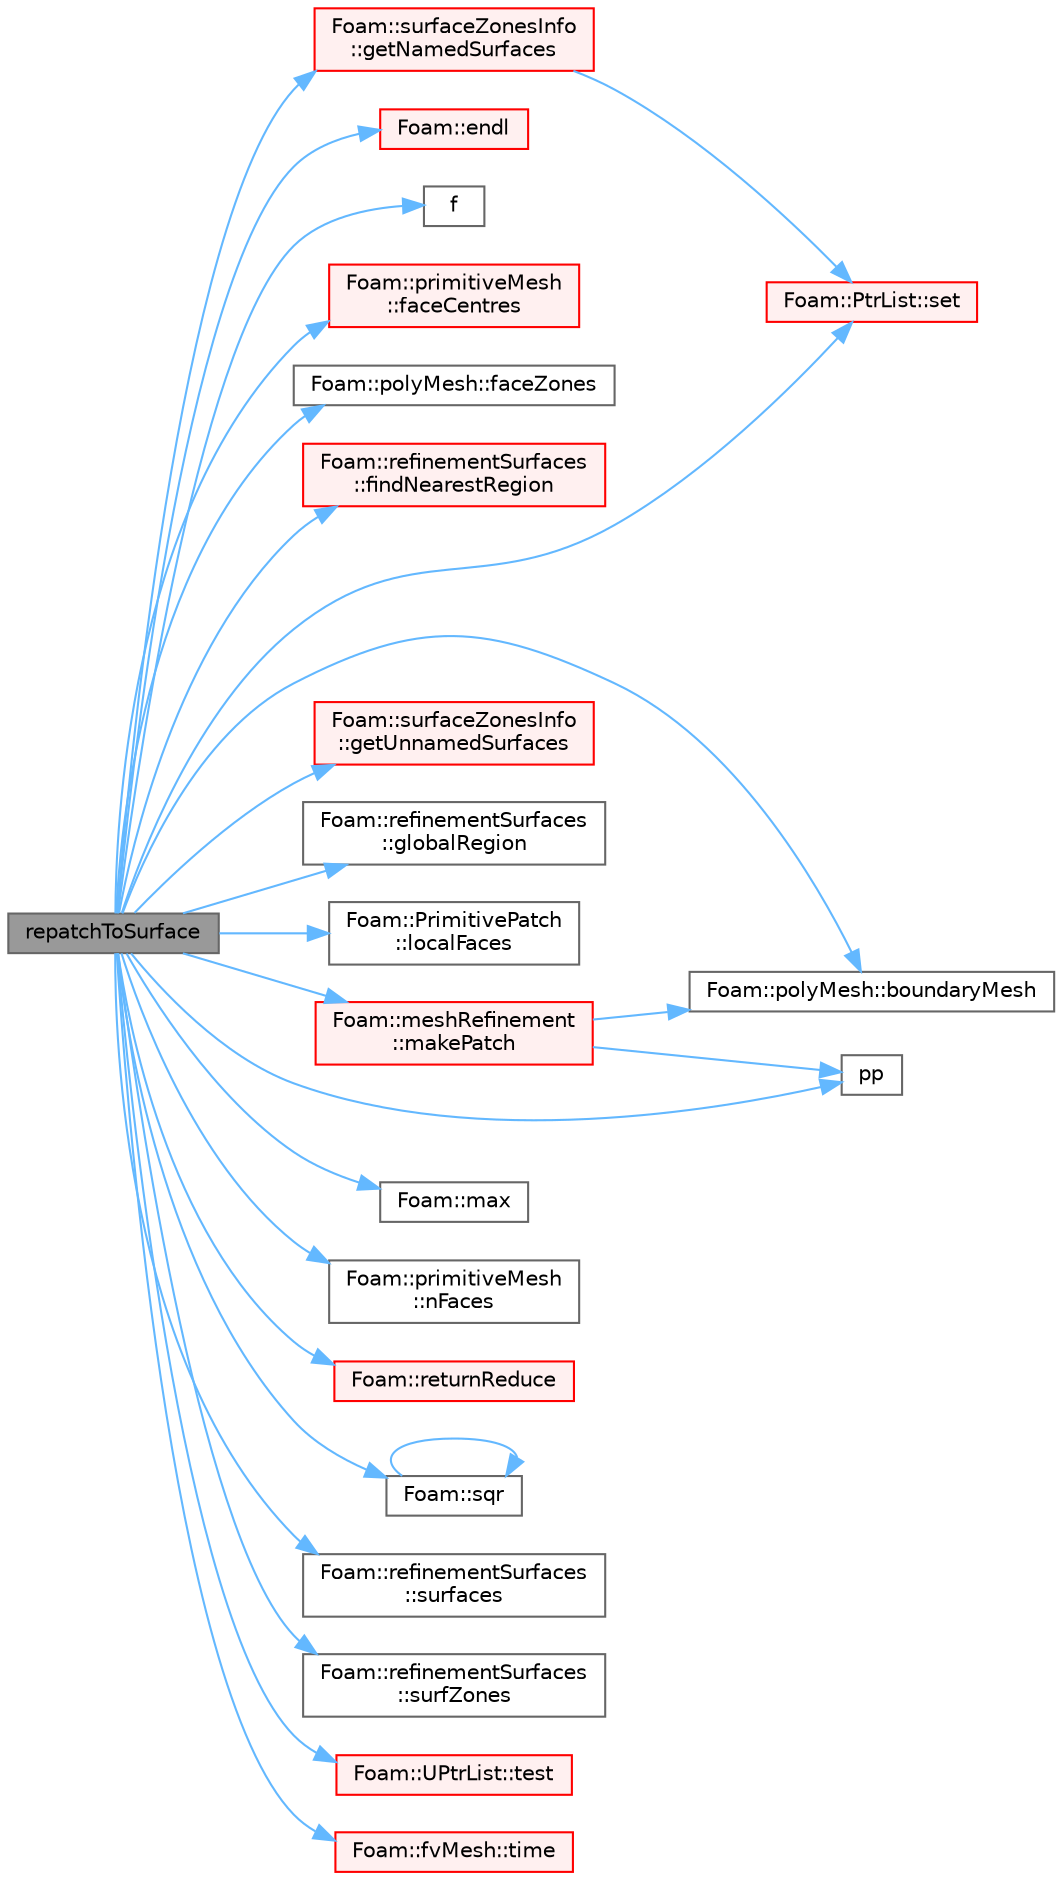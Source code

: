 digraph "repatchToSurface"
{
 // LATEX_PDF_SIZE
  bgcolor="transparent";
  edge [fontname=Helvetica,fontsize=10,labelfontname=Helvetica,labelfontsize=10];
  node [fontname=Helvetica,fontsize=10,shape=box,height=0.2,width=0.4];
  rankdir="LR";
  Node1 [id="Node000001",label="repatchToSurface",height=0.2,width=0.4,color="gray40", fillcolor="grey60", style="filled", fontcolor="black",tooltip=" "];
  Node1 -> Node2 [id="edge1_Node000001_Node000002",color="steelblue1",style="solid",tooltip=" "];
  Node2 [id="Node000002",label="Foam::polyMesh::boundaryMesh",height=0.2,width=0.4,color="grey40", fillcolor="white", style="filled",URL="$classFoam_1_1polyMesh.html#a02c4e324237bfa4eabeec487c0a011a0",tooltip=" "];
  Node1 -> Node3 [id="edge2_Node000001_Node000003",color="steelblue1",style="solid",tooltip=" "];
  Node3 [id="Node000003",label="Foam::endl",height=0.2,width=0.4,color="red", fillcolor="#FFF0F0", style="filled",URL="$namespaceFoam.html#a7d5eca45a323264dc5fe811500ebda47",tooltip=" "];
  Node1 -> Node7 [id="edge3_Node000001_Node000007",color="steelblue1",style="solid",tooltip=" "];
  Node7 [id="Node000007",label="f",height=0.2,width=0.4,color="grey40", fillcolor="white", style="filled",URL="$readKivaGrid_8H.html#a888be93833ac7a23170555c69c690288",tooltip=" "];
  Node1 -> Node8 [id="edge4_Node000001_Node000008",color="steelblue1",style="solid",tooltip=" "];
  Node8 [id="Node000008",label="Foam::primitiveMesh\l::faceCentres",height=0.2,width=0.4,color="red", fillcolor="#FFF0F0", style="filled",URL="$classFoam_1_1primitiveMesh.html#a3319847c9ee813a5398d011b08de25a4",tooltip=" "];
  Node1 -> Node10 [id="edge5_Node000001_Node000010",color="steelblue1",style="solid",tooltip=" "];
  Node10 [id="Node000010",label="Foam::polyMesh::faceZones",height=0.2,width=0.4,color="grey40", fillcolor="white", style="filled",URL="$classFoam_1_1polyMesh.html#a091fab9ec32116ddc2f5fb0a802306bc",tooltip=" "];
  Node1 -> Node11 [id="edge6_Node000001_Node000011",color="steelblue1",style="solid",tooltip=" "];
  Node11 [id="Node000011",label="Foam::refinementSurfaces\l::findNearestRegion",height=0.2,width=0.4,color="red", fillcolor="#FFF0F0", style="filled",URL="$classFoam_1_1refinementSurfaces.html#a80e23a2f389ab4ce2d741d30fa067985",tooltip=" "];
  Node1 -> Node22 [id="edge7_Node000001_Node000022",color="steelblue1",style="solid",tooltip=" "];
  Node22 [id="Node000022",label="Foam::surfaceZonesInfo\l::getNamedSurfaces",height=0.2,width=0.4,color="red", fillcolor="#FFF0F0", style="filled",URL="$classFoam_1_1surfaceZonesInfo.html#a59d8871cd9c916017046af1f0a57c60f",tooltip=" "];
  Node22 -> Node23 [id="edge8_Node000022_Node000023",color="steelblue1",style="solid",tooltip=" "];
  Node23 [id="Node000023",label="Foam::PtrList::set",height=0.2,width=0.4,color="red", fillcolor="#FFF0F0", style="filled",URL="$classFoam_1_1PtrList.html#a0e0a32f842b05e1d69f10292dc27198a",tooltip=" "];
  Node1 -> Node26 [id="edge9_Node000001_Node000026",color="steelblue1",style="solid",tooltip=" "];
  Node26 [id="Node000026",label="Foam::surfaceZonesInfo\l::getUnnamedSurfaces",height=0.2,width=0.4,color="red", fillcolor="#FFF0F0", style="filled",URL="$classFoam_1_1surfaceZonesInfo.html#a1f8c08324d9ad320e759f30f23b2d151",tooltip=" "];
  Node1 -> Node27 [id="edge10_Node000001_Node000027",color="steelblue1",style="solid",tooltip=" "];
  Node27 [id="Node000027",label="Foam::refinementSurfaces\l::globalRegion",height=0.2,width=0.4,color="grey40", fillcolor="white", style="filled",URL="$classFoam_1_1refinementSurfaces.html#a69bb2125423b0015d3b44d9f5ae678eb",tooltip=" "];
  Node1 -> Node28 [id="edge11_Node000001_Node000028",color="steelblue1",style="solid",tooltip=" "];
  Node28 [id="Node000028",label="Foam::PrimitivePatch\l::localFaces",height=0.2,width=0.4,color="grey40", fillcolor="white", style="filled",URL="$classFoam_1_1PrimitivePatch.html#af2ae2d6addd6d71d8028effe59f6b2d0",tooltip=" "];
  Node1 -> Node29 [id="edge12_Node000001_Node000029",color="steelblue1",style="solid",tooltip=" "];
  Node29 [id="Node000029",label="Foam::meshRefinement\l::makePatch",height=0.2,width=0.4,color="red", fillcolor="#FFF0F0", style="filled",URL="$classFoam_1_1meshRefinement.html#aca2e02beb44887a5eede2d5061d6eb54",tooltip=" "];
  Node29 -> Node2 [id="edge13_Node000029_Node000002",color="steelblue1",style="solid",tooltip=" "];
  Node29 -> Node36 [id="edge14_Node000029_Node000036",color="steelblue1",style="solid",tooltip=" "];
  Node36 [id="Node000036",label="pp",height=0.2,width=0.4,color="grey40", fillcolor="white", style="filled",URL="$checkPatchTopology_8H.html#a62bd17b324c5b9481f03d4b6d6e09f88",tooltip=" "];
  Node1 -> Node37 [id="edge15_Node000001_Node000037",color="steelblue1",style="solid",tooltip=" "];
  Node37 [id="Node000037",label="Foam::max",height=0.2,width=0.4,color="grey40", fillcolor="white", style="filled",URL="$namespaceFoam.html#a0e0c00c14acbabe88eec56a8b0fa2806",tooltip=" "];
  Node1 -> Node38 [id="edge16_Node000001_Node000038",color="steelblue1",style="solid",tooltip=" "];
  Node38 [id="Node000038",label="Foam::primitiveMesh\l::nFaces",height=0.2,width=0.4,color="grey40", fillcolor="white", style="filled",URL="$classFoam_1_1primitiveMesh.html#aad20a227e963e21b706a9dfa3ab7e158",tooltip=" "];
  Node1 -> Node36 [id="edge17_Node000001_Node000036",color="steelblue1",style="solid",tooltip=" "];
  Node1 -> Node39 [id="edge18_Node000001_Node000039",color="steelblue1",style="solid",tooltip=" "];
  Node39 [id="Node000039",label="Foam::returnReduce",height=0.2,width=0.4,color="red", fillcolor="#FFF0F0", style="filled",URL="$namespaceFoam.html#acf61c6966eeded6a33f4925a2ab5240a",tooltip=" "];
  Node1 -> Node23 [id="edge19_Node000001_Node000023",color="steelblue1",style="solid",tooltip=" "];
  Node1 -> Node53 [id="edge20_Node000001_Node000053",color="steelblue1",style="solid",tooltip=" "];
  Node53 [id="Node000053",label="Foam::sqr",height=0.2,width=0.4,color="grey40", fillcolor="white", style="filled",URL="$namespaceFoam.html#a277dc11c581d53826ab5090b08f3b17b",tooltip=" "];
  Node53 -> Node53 [id="edge21_Node000053_Node000053",color="steelblue1",style="solid",tooltip=" "];
  Node1 -> Node54 [id="edge22_Node000001_Node000054",color="steelblue1",style="solid",tooltip=" "];
  Node54 [id="Node000054",label="Foam::refinementSurfaces\l::surfaces",height=0.2,width=0.4,color="grey40", fillcolor="white", style="filled",URL="$classFoam_1_1refinementSurfaces.html#a6d105f72a5a90c82856b222b7794a693",tooltip=" "];
  Node1 -> Node55 [id="edge23_Node000001_Node000055",color="steelblue1",style="solid",tooltip=" "];
  Node55 [id="Node000055",label="Foam::refinementSurfaces\l::surfZones",height=0.2,width=0.4,color="grey40", fillcolor="white", style="filled",URL="$classFoam_1_1refinementSurfaces.html#aed249db3613ed8ebe18c708c151428c5",tooltip=" "];
  Node1 -> Node56 [id="edge24_Node000001_Node000056",color="steelblue1",style="solid",tooltip=" "];
  Node56 [id="Node000056",label="Foam::UPtrList::test",height=0.2,width=0.4,color="red", fillcolor="#FFF0F0", style="filled",URL="$classFoam_1_1UPtrList.html#a53e54aae19ba347f6f4544c764905331",tooltip=" "];
  Node1 -> Node57 [id="edge25_Node000001_Node000057",color="steelblue1",style="solid",tooltip=" "];
  Node57 [id="Node000057",label="Foam::fvMesh::time",height=0.2,width=0.4,color="red", fillcolor="#FFF0F0", style="filled",URL="$classFoam_1_1fvMesh.html#a2abfb6ffb81a9ffbf408030674873052",tooltip=" "];
}
